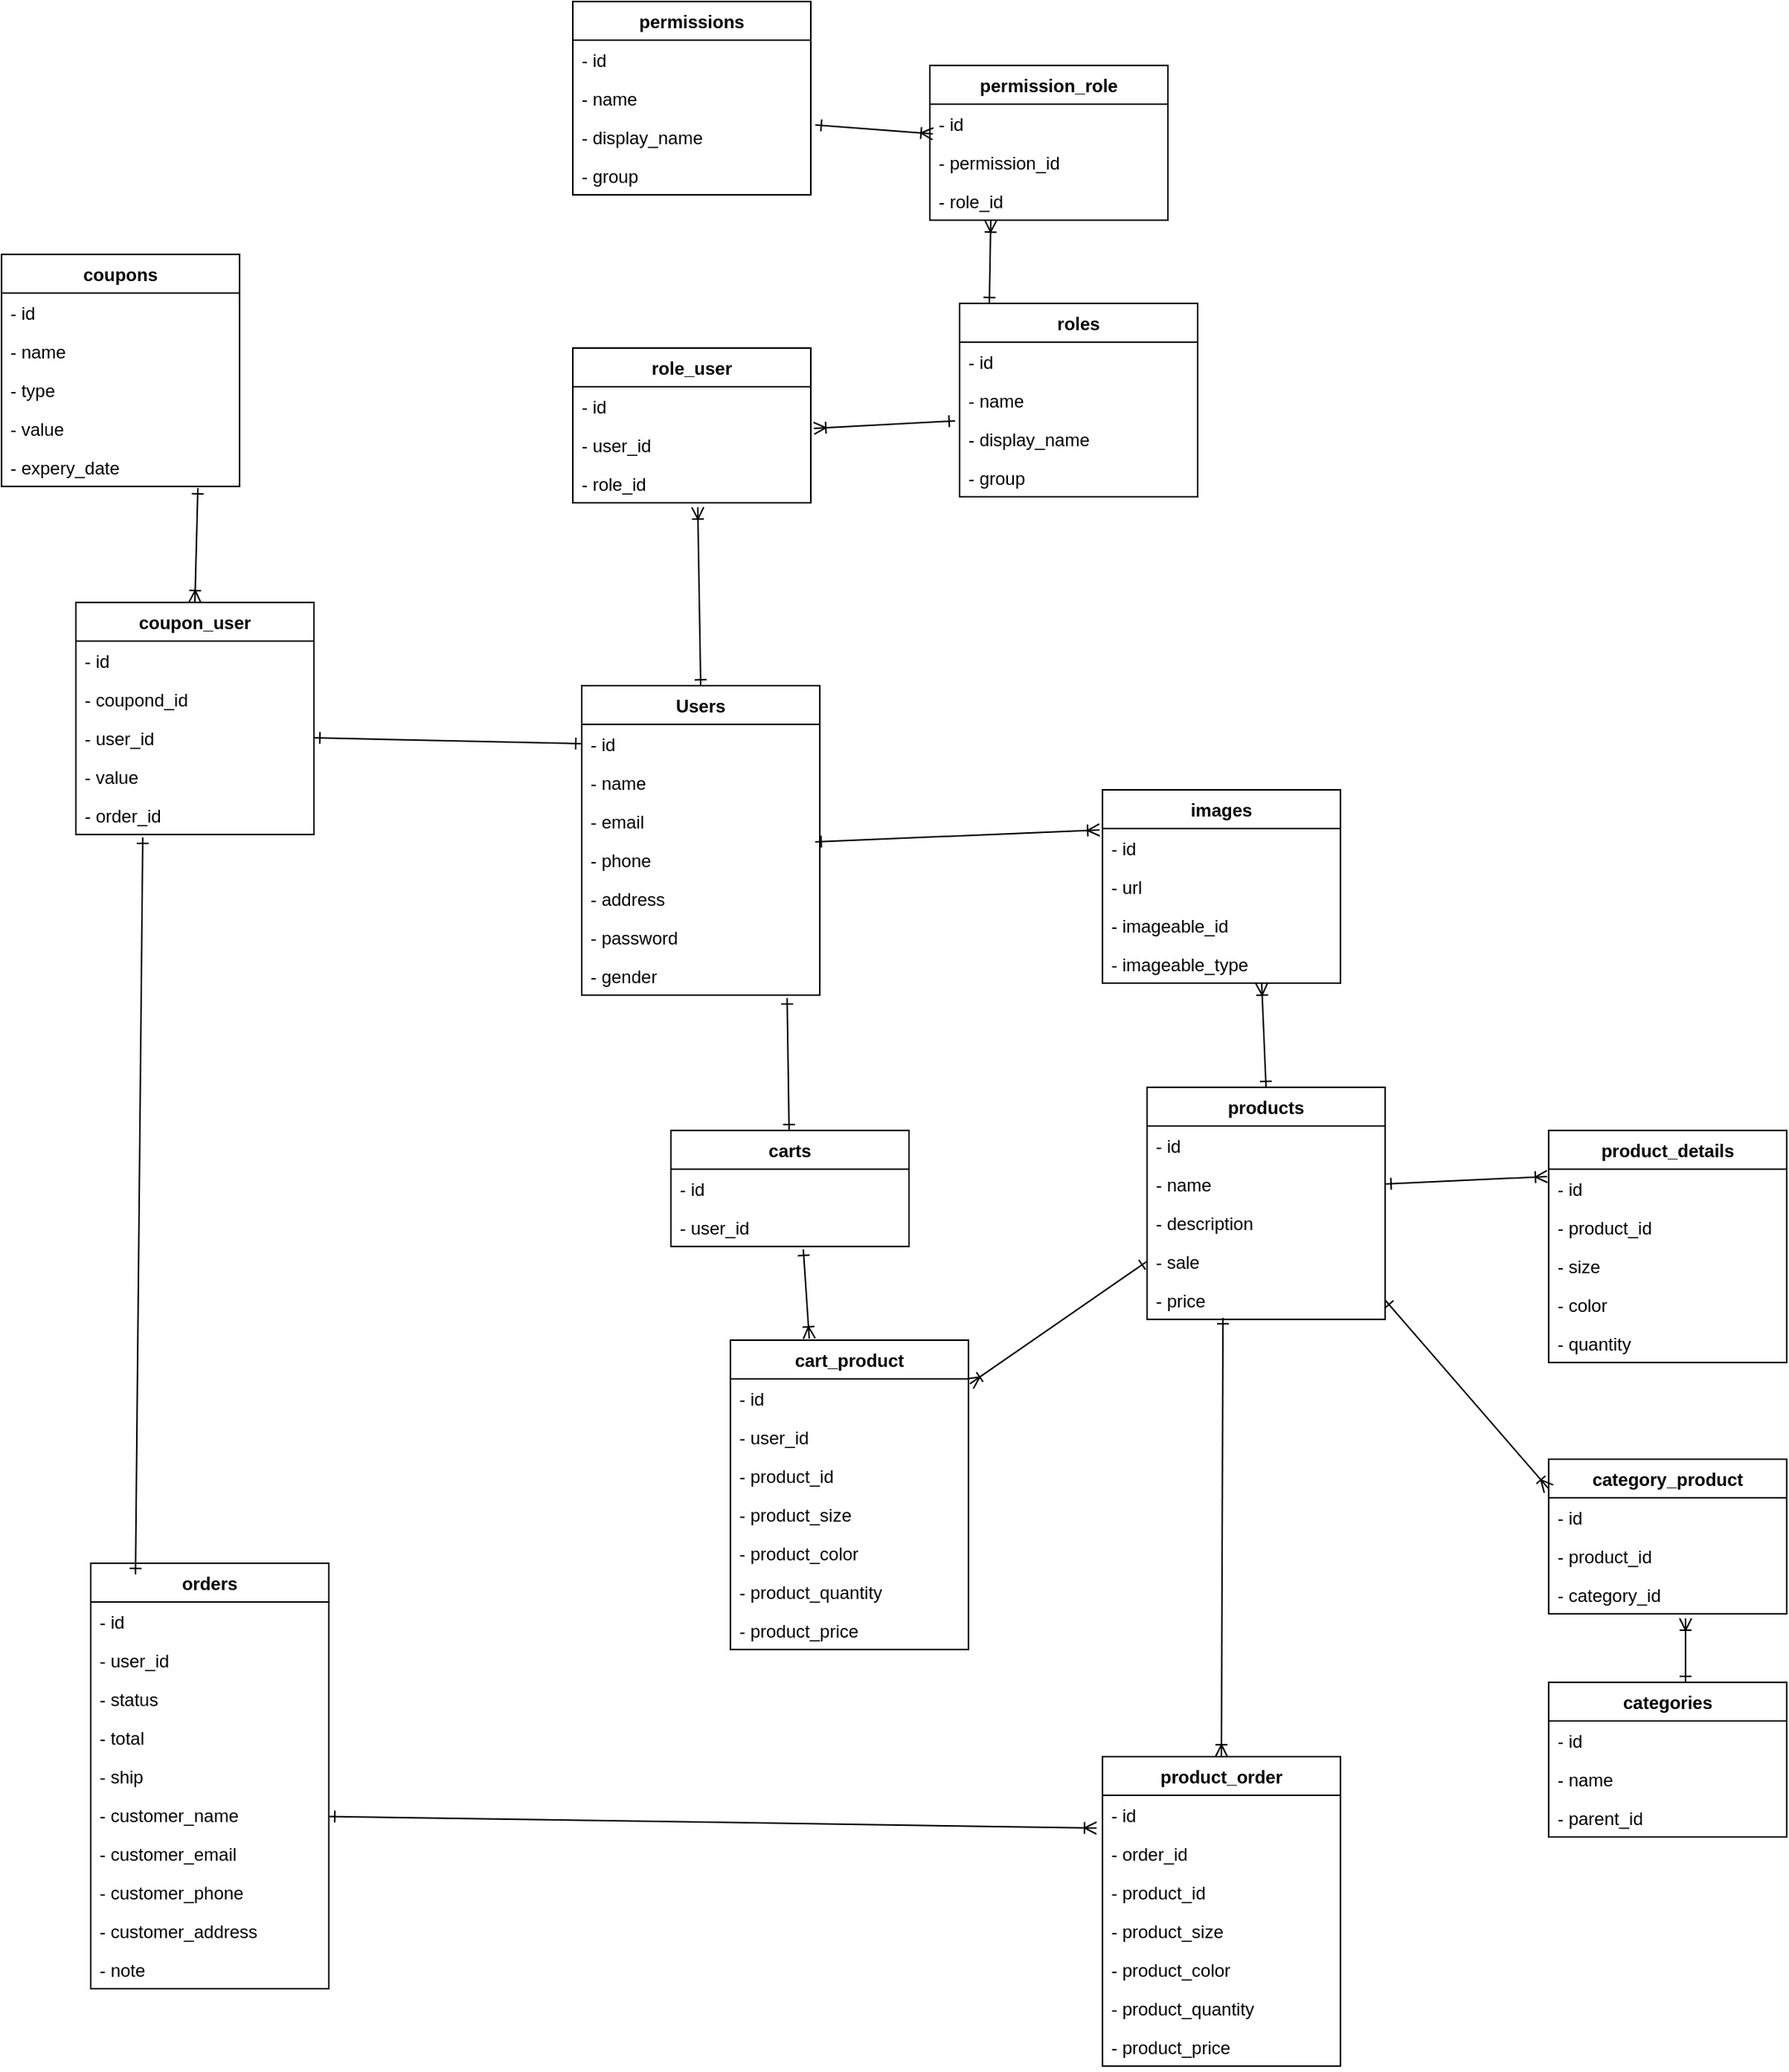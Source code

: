 <mxfile version="21.4.0" type="device">
  <diagram id="uc6QB5vTgVW3Q88cE-dp" name="Page-1">
    <mxGraphModel dx="2122" dy="1937" grid="1" gridSize="10" guides="1" tooltips="1" connect="1" arrows="1" fold="1" page="1" pageScale="1" pageWidth="827" pageHeight="1169" math="0" shadow="0">
      <root>
        <mxCell id="0" />
        <mxCell id="1" parent="0" />
        <mxCell id="W7kSZIRoNKAEBu1ZpRhA-5" value="Users" style="swimlane;fontStyle=1;align=center;verticalAlign=top;childLayout=stackLayout;horizontal=1;startSize=26;horizontalStack=0;resizeParent=1;resizeParentMax=0;resizeLast=0;collapsible=1;marginBottom=0;" parent="1" vertex="1">
          <mxGeometry y="130" width="160" height="208" as="geometry" />
        </mxCell>
        <mxCell id="W7kSZIRoNKAEBu1ZpRhA-9" value="- id" style="text;strokeColor=none;fillColor=none;align=left;verticalAlign=top;spacingLeft=4;spacingRight=4;overflow=hidden;rotatable=0;points=[[0,0.5],[1,0.5]];portConstraint=eastwest;" parent="W7kSZIRoNKAEBu1ZpRhA-5" vertex="1">
          <mxGeometry y="26" width="160" height="26" as="geometry" />
        </mxCell>
        <mxCell id="W7kSZIRoNKAEBu1ZpRhA-10" value="- name" style="text;strokeColor=none;fillColor=none;align=left;verticalAlign=top;spacingLeft=4;spacingRight=4;overflow=hidden;rotatable=0;points=[[0,0.5],[1,0.5]];portConstraint=eastwest;" parent="W7kSZIRoNKAEBu1ZpRhA-5" vertex="1">
          <mxGeometry y="52" width="160" height="26" as="geometry" />
        </mxCell>
        <mxCell id="W7kSZIRoNKAEBu1ZpRhA-11" value="- email" style="text;strokeColor=none;fillColor=none;align=left;verticalAlign=top;spacingLeft=4;spacingRight=4;overflow=hidden;rotatable=0;points=[[0,0.5],[1,0.5]];portConstraint=eastwest;" parent="W7kSZIRoNKAEBu1ZpRhA-5" vertex="1">
          <mxGeometry y="78" width="160" height="26" as="geometry" />
        </mxCell>
        <mxCell id="W7kSZIRoNKAEBu1ZpRhA-12" value="- phone" style="text;strokeColor=none;fillColor=none;align=left;verticalAlign=top;spacingLeft=4;spacingRight=4;overflow=hidden;rotatable=0;points=[[0,0.5],[1,0.5]];portConstraint=eastwest;" parent="W7kSZIRoNKAEBu1ZpRhA-5" vertex="1">
          <mxGeometry y="104" width="160" height="26" as="geometry" />
        </mxCell>
        <mxCell id="W7kSZIRoNKAEBu1ZpRhA-13" value="- address" style="text;strokeColor=none;fillColor=none;align=left;verticalAlign=top;spacingLeft=4;spacingRight=4;overflow=hidden;rotatable=0;points=[[0,0.5],[1,0.5]];portConstraint=eastwest;" parent="W7kSZIRoNKAEBu1ZpRhA-5" vertex="1">
          <mxGeometry y="130" width="160" height="26" as="geometry" />
        </mxCell>
        <mxCell id="W7kSZIRoNKAEBu1ZpRhA-14" value="- password" style="text;strokeColor=none;fillColor=none;align=left;verticalAlign=top;spacingLeft=4;spacingRight=4;overflow=hidden;rotatable=0;points=[[0,0.5],[1,0.5]];portConstraint=eastwest;" parent="W7kSZIRoNKAEBu1ZpRhA-5" vertex="1">
          <mxGeometry y="156" width="160" height="26" as="geometry" />
        </mxCell>
        <mxCell id="W7kSZIRoNKAEBu1ZpRhA-16" value="- gender" style="text;strokeColor=none;fillColor=none;align=left;verticalAlign=top;spacingLeft=4;spacingRight=4;overflow=hidden;rotatable=0;points=[[0,0.5],[1,0.5]];portConstraint=eastwest;" parent="W7kSZIRoNKAEBu1ZpRhA-5" vertex="1">
          <mxGeometry y="182" width="160" height="26" as="geometry" />
        </mxCell>
        <mxCell id="W7kSZIRoNKAEBu1ZpRhA-18" value="roles" style="swimlane;fontStyle=1;align=center;verticalAlign=top;childLayout=stackLayout;horizontal=1;startSize=26;horizontalStack=0;resizeParent=1;resizeParentMax=0;resizeLast=0;collapsible=1;marginBottom=0;" parent="1" vertex="1">
          <mxGeometry x="254" y="-127" width="160" height="130" as="geometry" />
        </mxCell>
        <mxCell id="W7kSZIRoNKAEBu1ZpRhA-19" value="- id" style="text;strokeColor=none;fillColor=none;align=left;verticalAlign=top;spacingLeft=4;spacingRight=4;overflow=hidden;rotatable=0;points=[[0,0.5],[1,0.5]];portConstraint=eastwest;" parent="W7kSZIRoNKAEBu1ZpRhA-18" vertex="1">
          <mxGeometry y="26" width="160" height="26" as="geometry" />
        </mxCell>
        <mxCell id="W7kSZIRoNKAEBu1ZpRhA-20" value="- name" style="text;strokeColor=none;fillColor=none;align=left;verticalAlign=top;spacingLeft=4;spacingRight=4;overflow=hidden;rotatable=0;points=[[0,0.5],[1,0.5]];portConstraint=eastwest;" parent="W7kSZIRoNKAEBu1ZpRhA-18" vertex="1">
          <mxGeometry y="52" width="160" height="26" as="geometry" />
        </mxCell>
        <mxCell id="W7kSZIRoNKAEBu1ZpRhA-21" value="- display_name" style="text;strokeColor=none;fillColor=none;align=left;verticalAlign=top;spacingLeft=4;spacingRight=4;overflow=hidden;rotatable=0;points=[[0,0.5],[1,0.5]];portConstraint=eastwest;" parent="W7kSZIRoNKAEBu1ZpRhA-18" vertex="1">
          <mxGeometry y="78" width="160" height="26" as="geometry" />
        </mxCell>
        <mxCell id="W7kSZIRoNKAEBu1ZpRhA-22" value="- group" style="text;strokeColor=none;fillColor=none;align=left;verticalAlign=top;spacingLeft=4;spacingRight=4;overflow=hidden;rotatable=0;points=[[0,0.5],[1,0.5]];portConstraint=eastwest;" parent="W7kSZIRoNKAEBu1ZpRhA-18" vertex="1">
          <mxGeometry y="104" width="160" height="26" as="geometry" />
        </mxCell>
        <mxCell id="W7kSZIRoNKAEBu1ZpRhA-27" value="permissions" style="swimlane;fontStyle=1;align=center;verticalAlign=top;childLayout=stackLayout;horizontal=1;startSize=26;horizontalStack=0;resizeParent=1;resizeParentMax=0;resizeLast=0;collapsible=1;marginBottom=0;" parent="1" vertex="1">
          <mxGeometry x="-6" y="-330" width="160" height="130" as="geometry" />
        </mxCell>
        <mxCell id="W7kSZIRoNKAEBu1ZpRhA-28" value="- id" style="text;strokeColor=none;fillColor=none;align=left;verticalAlign=top;spacingLeft=4;spacingRight=4;overflow=hidden;rotatable=0;points=[[0,0.5],[1,0.5]];portConstraint=eastwest;" parent="W7kSZIRoNKAEBu1ZpRhA-27" vertex="1">
          <mxGeometry y="26" width="160" height="26" as="geometry" />
        </mxCell>
        <mxCell id="W7kSZIRoNKAEBu1ZpRhA-29" value="- name" style="text;strokeColor=none;fillColor=none;align=left;verticalAlign=top;spacingLeft=4;spacingRight=4;overflow=hidden;rotatable=0;points=[[0,0.5],[1,0.5]];portConstraint=eastwest;" parent="W7kSZIRoNKAEBu1ZpRhA-27" vertex="1">
          <mxGeometry y="52" width="160" height="26" as="geometry" />
        </mxCell>
        <mxCell id="W7kSZIRoNKAEBu1ZpRhA-30" value="- display_name" style="text;strokeColor=none;fillColor=none;align=left;verticalAlign=top;spacingLeft=4;spacingRight=4;overflow=hidden;rotatable=0;points=[[0,0.5],[1,0.5]];portConstraint=eastwest;" parent="W7kSZIRoNKAEBu1ZpRhA-27" vertex="1">
          <mxGeometry y="78" width="160" height="26" as="geometry" />
        </mxCell>
        <mxCell id="W7kSZIRoNKAEBu1ZpRhA-31" value="- group" style="text;strokeColor=none;fillColor=none;align=left;verticalAlign=top;spacingLeft=4;spacingRight=4;overflow=hidden;rotatable=0;points=[[0,0.5],[1,0.5]];portConstraint=eastwest;" parent="W7kSZIRoNKAEBu1ZpRhA-27" vertex="1">
          <mxGeometry y="104" width="160" height="26" as="geometry" />
        </mxCell>
        <mxCell id="W7kSZIRoNKAEBu1ZpRhA-32" value="role_user" style="swimlane;fontStyle=1;align=center;verticalAlign=top;childLayout=stackLayout;horizontal=1;startSize=26;horizontalStack=0;resizeParent=1;resizeParentMax=0;resizeLast=0;collapsible=1;marginBottom=0;" parent="1" vertex="1">
          <mxGeometry x="-6" y="-97" width="160" height="104" as="geometry" />
        </mxCell>
        <mxCell id="W7kSZIRoNKAEBu1ZpRhA-33" value="- id" style="text;strokeColor=none;fillColor=none;align=left;verticalAlign=top;spacingLeft=4;spacingRight=4;overflow=hidden;rotatable=0;points=[[0,0.5],[1,0.5]];portConstraint=eastwest;" parent="W7kSZIRoNKAEBu1ZpRhA-32" vertex="1">
          <mxGeometry y="26" width="160" height="26" as="geometry" />
        </mxCell>
        <mxCell id="W7kSZIRoNKAEBu1ZpRhA-34" value="- user_id" style="text;strokeColor=none;fillColor=none;align=left;verticalAlign=top;spacingLeft=4;spacingRight=4;overflow=hidden;rotatable=0;points=[[0,0.5],[1,0.5]];portConstraint=eastwest;" parent="W7kSZIRoNKAEBu1ZpRhA-32" vertex="1">
          <mxGeometry y="52" width="160" height="26" as="geometry" />
        </mxCell>
        <mxCell id="W7kSZIRoNKAEBu1ZpRhA-35" value="- role_id" style="text;strokeColor=none;fillColor=none;align=left;verticalAlign=top;spacingLeft=4;spacingRight=4;overflow=hidden;rotatable=0;points=[[0,0.5],[1,0.5]];portConstraint=eastwest;" parent="W7kSZIRoNKAEBu1ZpRhA-32" vertex="1">
          <mxGeometry y="78" width="160" height="26" as="geometry" />
        </mxCell>
        <mxCell id="W7kSZIRoNKAEBu1ZpRhA-38" value="permission_role" style="swimlane;fontStyle=1;align=center;verticalAlign=top;childLayout=stackLayout;horizontal=1;startSize=26;horizontalStack=0;resizeParent=1;resizeParentMax=0;resizeLast=0;collapsible=1;marginBottom=0;" parent="1" vertex="1">
          <mxGeometry x="234" y="-287" width="160" height="104" as="geometry" />
        </mxCell>
        <mxCell id="W7kSZIRoNKAEBu1ZpRhA-39" value="- id" style="text;strokeColor=none;fillColor=none;align=left;verticalAlign=top;spacingLeft=4;spacingRight=4;overflow=hidden;rotatable=0;points=[[0,0.5],[1,0.5]];portConstraint=eastwest;" parent="W7kSZIRoNKAEBu1ZpRhA-38" vertex="1">
          <mxGeometry y="26" width="160" height="26" as="geometry" />
        </mxCell>
        <mxCell id="W7kSZIRoNKAEBu1ZpRhA-40" value="- permission_id" style="text;strokeColor=none;fillColor=none;align=left;verticalAlign=top;spacingLeft=4;spacingRight=4;overflow=hidden;rotatable=0;points=[[0,0.5],[1,0.5]];portConstraint=eastwest;" parent="W7kSZIRoNKAEBu1ZpRhA-38" vertex="1">
          <mxGeometry y="52" width="160" height="26" as="geometry" />
        </mxCell>
        <mxCell id="W7kSZIRoNKAEBu1ZpRhA-41" value="- role_id" style="text;strokeColor=none;fillColor=none;align=left;verticalAlign=top;spacingLeft=4;spacingRight=4;overflow=hidden;rotatable=0;points=[[0,0.5],[1,0.5]];portConstraint=eastwest;" parent="W7kSZIRoNKAEBu1ZpRhA-38" vertex="1">
          <mxGeometry y="78" width="160" height="26" as="geometry" />
        </mxCell>
        <mxCell id="W7kSZIRoNKAEBu1ZpRhA-42" style="rounded=0;orthogonalLoop=1;jettySize=auto;html=1;exitX=0.5;exitY=0;exitDx=0;exitDy=0;entryX=0.525;entryY=1.115;entryDx=0;entryDy=0;endArrow=ERoneToMany;endFill=0;startArrow=ERone;startFill=0;entryPerimeter=0;" parent="1" source="W7kSZIRoNKAEBu1ZpRhA-5" target="W7kSZIRoNKAEBu1ZpRhA-35" edge="1">
          <mxGeometry relative="1" as="geometry" />
        </mxCell>
        <mxCell id="W7kSZIRoNKAEBu1ZpRhA-46" style="rounded=0;orthogonalLoop=1;jettySize=auto;html=1;exitX=-0.019;exitY=0.038;exitDx=0;exitDy=0;entryX=1.013;entryY=0.077;entryDx=0;entryDy=0;endArrow=ERoneToMany;endFill=0;startArrow=ERone;startFill=0;entryPerimeter=0;exitPerimeter=0;" parent="1" source="W7kSZIRoNKAEBu1ZpRhA-21" target="W7kSZIRoNKAEBu1ZpRhA-34" edge="1">
          <mxGeometry relative="1" as="geometry">
            <mxPoint x="-76" y="49" as="sourcePoint" />
            <mxPoint x="14" y="49" as="targetPoint" />
          </mxGeometry>
        </mxCell>
        <mxCell id="W7kSZIRoNKAEBu1ZpRhA-47" style="rounded=0;orthogonalLoop=1;jettySize=auto;html=1;exitX=0.125;exitY=0;exitDx=0;exitDy=0;entryX=0.256;entryY=1;entryDx=0;entryDy=0;endArrow=ERoneToMany;endFill=0;startArrow=ERone;startFill=0;entryPerimeter=0;exitPerimeter=0;" parent="1" source="W7kSZIRoNKAEBu1ZpRhA-18" target="W7kSZIRoNKAEBu1ZpRhA-41" edge="1">
          <mxGeometry relative="1" as="geometry">
            <mxPoint x="260.96" y="78.988" as="sourcePoint" />
            <mxPoint x="176.08" y="64.002" as="targetPoint" />
          </mxGeometry>
        </mxCell>
        <mxCell id="W7kSZIRoNKAEBu1ZpRhA-48" style="rounded=0;orthogonalLoop=1;jettySize=auto;html=1;exitX=1.019;exitY=0.192;exitDx=0;exitDy=0;entryX=0.013;entryY=0.769;entryDx=0;entryDy=0;endArrow=ERoneToMany;endFill=0;startArrow=ERone;startFill=0;entryPerimeter=0;exitPerimeter=0;" parent="1" source="W7kSZIRoNKAEBu1ZpRhA-30" target="W7kSZIRoNKAEBu1ZpRhA-39" edge="1">
          <mxGeometry relative="1" as="geometry">
            <mxPoint x="284" as="sourcePoint" />
            <mxPoint x="304.96" y="-106" as="targetPoint" />
          </mxGeometry>
        </mxCell>
        <mxCell id="W7kSZIRoNKAEBu1ZpRhA-49" value="products" style="swimlane;fontStyle=1;align=center;verticalAlign=top;childLayout=stackLayout;horizontal=1;startSize=26;horizontalStack=0;resizeParent=1;resizeParentMax=0;resizeLast=0;collapsible=1;marginBottom=0;" parent="1" vertex="1">
          <mxGeometry x="380" y="400" width="160" height="156" as="geometry" />
        </mxCell>
        <mxCell id="W7kSZIRoNKAEBu1ZpRhA-50" value="- id" style="text;strokeColor=none;fillColor=none;align=left;verticalAlign=top;spacingLeft=4;spacingRight=4;overflow=hidden;rotatable=0;points=[[0,0.5],[1,0.5]];portConstraint=eastwest;" parent="W7kSZIRoNKAEBu1ZpRhA-49" vertex="1">
          <mxGeometry y="26" width="160" height="26" as="geometry" />
        </mxCell>
        <mxCell id="W7kSZIRoNKAEBu1ZpRhA-51" value="- name" style="text;strokeColor=none;fillColor=none;align=left;verticalAlign=top;spacingLeft=4;spacingRight=4;overflow=hidden;rotatable=0;points=[[0,0.5],[1,0.5]];portConstraint=eastwest;" parent="W7kSZIRoNKAEBu1ZpRhA-49" vertex="1">
          <mxGeometry y="52" width="160" height="26" as="geometry" />
        </mxCell>
        <mxCell id="W7kSZIRoNKAEBu1ZpRhA-52" value="- description" style="text;strokeColor=none;fillColor=none;align=left;verticalAlign=top;spacingLeft=4;spacingRight=4;overflow=hidden;rotatable=0;points=[[0,0.5],[1,0.5]];portConstraint=eastwest;" parent="W7kSZIRoNKAEBu1ZpRhA-49" vertex="1">
          <mxGeometry y="78" width="160" height="26" as="geometry" />
        </mxCell>
        <mxCell id="W7kSZIRoNKAEBu1ZpRhA-57" value="- sale" style="text;strokeColor=none;fillColor=none;align=left;verticalAlign=top;spacingLeft=4;spacingRight=4;overflow=hidden;rotatable=0;points=[[0,0.5],[1,0.5]];portConstraint=eastwest;" parent="W7kSZIRoNKAEBu1ZpRhA-49" vertex="1">
          <mxGeometry y="104" width="160" height="26" as="geometry" />
        </mxCell>
        <mxCell id="W7kSZIRoNKAEBu1ZpRhA-122" value="- price" style="text;strokeColor=none;fillColor=none;align=left;verticalAlign=top;spacingLeft=4;spacingRight=4;overflow=hidden;rotatable=0;points=[[0,0.5],[1,0.5]];portConstraint=eastwest;" parent="W7kSZIRoNKAEBu1ZpRhA-49" vertex="1">
          <mxGeometry y="130" width="160" height="26" as="geometry" />
        </mxCell>
        <mxCell id="W7kSZIRoNKAEBu1ZpRhA-58" value="categories" style="swimlane;fontStyle=1;align=center;verticalAlign=top;childLayout=stackLayout;horizontal=1;startSize=26;horizontalStack=0;resizeParent=1;resizeParentMax=0;resizeLast=0;collapsible=1;marginBottom=0;" parent="1" vertex="1">
          <mxGeometry x="650" y="800" width="160" height="104" as="geometry" />
        </mxCell>
        <mxCell id="W7kSZIRoNKAEBu1ZpRhA-59" value="- id" style="text;strokeColor=none;fillColor=none;align=left;verticalAlign=top;spacingLeft=4;spacingRight=4;overflow=hidden;rotatable=0;points=[[0,0.5],[1,0.5]];portConstraint=eastwest;" parent="W7kSZIRoNKAEBu1ZpRhA-58" vertex="1">
          <mxGeometry y="26" width="160" height="26" as="geometry" />
        </mxCell>
        <mxCell id="W7kSZIRoNKAEBu1ZpRhA-60" value="- name" style="text;strokeColor=none;fillColor=none;align=left;verticalAlign=top;spacingLeft=4;spacingRight=4;overflow=hidden;rotatable=0;points=[[0,0.5],[1,0.5]];portConstraint=eastwest;" parent="W7kSZIRoNKAEBu1ZpRhA-58" vertex="1">
          <mxGeometry y="52" width="160" height="26" as="geometry" />
        </mxCell>
        <mxCell id="W7kSZIRoNKAEBu1ZpRhA-61" value="- parent_id" style="text;strokeColor=none;fillColor=none;align=left;verticalAlign=top;spacingLeft=4;spacingRight=4;overflow=hidden;rotatable=0;points=[[0,0.5],[1,0.5]];portConstraint=eastwest;" parent="W7kSZIRoNKAEBu1ZpRhA-58" vertex="1">
          <mxGeometry y="78" width="160" height="26" as="geometry" />
        </mxCell>
        <mxCell id="W7kSZIRoNKAEBu1ZpRhA-67" value="category_product" style="swimlane;fontStyle=1;align=center;verticalAlign=top;childLayout=stackLayout;horizontal=1;startSize=26;horizontalStack=0;resizeParent=1;resizeParentMax=0;resizeLast=0;collapsible=1;marginBottom=0;" parent="1" vertex="1">
          <mxGeometry x="650" y="650" width="160" height="104" as="geometry" />
        </mxCell>
        <mxCell id="W7kSZIRoNKAEBu1ZpRhA-68" value="- id" style="text;strokeColor=none;fillColor=none;align=left;verticalAlign=top;spacingLeft=4;spacingRight=4;overflow=hidden;rotatable=0;points=[[0,0.5],[1,0.5]];portConstraint=eastwest;" parent="W7kSZIRoNKAEBu1ZpRhA-67" vertex="1">
          <mxGeometry y="26" width="160" height="26" as="geometry" />
        </mxCell>
        <mxCell id="W7kSZIRoNKAEBu1ZpRhA-69" value="- product_id" style="text;strokeColor=none;fillColor=none;align=left;verticalAlign=top;spacingLeft=4;spacingRight=4;overflow=hidden;rotatable=0;points=[[0,0.5],[1,0.5]];portConstraint=eastwest;" parent="W7kSZIRoNKAEBu1ZpRhA-67" vertex="1">
          <mxGeometry y="52" width="160" height="26" as="geometry" />
        </mxCell>
        <mxCell id="W7kSZIRoNKAEBu1ZpRhA-70" value="- category_id" style="text;strokeColor=none;fillColor=none;align=left;verticalAlign=top;spacingLeft=4;spacingRight=4;overflow=hidden;rotatable=0;points=[[0,0.5],[1,0.5]];portConstraint=eastwest;" parent="W7kSZIRoNKAEBu1ZpRhA-67" vertex="1">
          <mxGeometry y="78" width="160" height="26" as="geometry" />
        </mxCell>
        <mxCell id="W7kSZIRoNKAEBu1ZpRhA-71" style="rounded=0;orthogonalLoop=1;jettySize=auto;html=1;exitX=0.575;exitY=0;exitDx=0;exitDy=0;endArrow=ERoneToMany;endFill=0;startArrow=ERone;startFill=0;entryX=0.575;entryY=1.115;entryDx=0;entryDy=0;entryPerimeter=0;exitPerimeter=0;" parent="1" source="W7kSZIRoNKAEBu1ZpRhA-58" target="W7kSZIRoNKAEBu1ZpRhA-70" edge="1">
          <mxGeometry relative="1" as="geometry">
            <mxPoint x="606.96" y="188.988" as="sourcePoint" />
            <mxPoint x="720" y="380" as="targetPoint" />
          </mxGeometry>
        </mxCell>
        <mxCell id="W7kSZIRoNKAEBu1ZpRhA-72" style="rounded=0;orthogonalLoop=1;jettySize=auto;html=1;endArrow=ERoneToMany;endFill=0;startArrow=ERone;startFill=0;exitX=1;exitY=0.5;exitDx=0;exitDy=0;entryX=0;entryY=0.192;entryDx=0;entryDy=0;entryPerimeter=0;" parent="1" source="W7kSZIRoNKAEBu1ZpRhA-122" target="W7kSZIRoNKAEBu1ZpRhA-67" edge="1">
          <mxGeometry relative="1" as="geometry">
            <mxPoint x="809.04" y="296.952" as="sourcePoint" />
            <mxPoint x="696.682" y="316" as="targetPoint" />
          </mxGeometry>
        </mxCell>
        <mxCell id="W7kSZIRoNKAEBu1ZpRhA-73" value="images" style="swimlane;fontStyle=1;align=center;verticalAlign=top;childLayout=stackLayout;horizontal=1;startSize=26;horizontalStack=0;resizeParent=1;resizeParentMax=0;resizeLast=0;collapsible=1;marginBottom=0;" parent="1" vertex="1">
          <mxGeometry x="350" y="200" width="160" height="130" as="geometry" />
        </mxCell>
        <mxCell id="W7kSZIRoNKAEBu1ZpRhA-74" value="- id" style="text;strokeColor=none;fillColor=none;align=left;verticalAlign=top;spacingLeft=4;spacingRight=4;overflow=hidden;rotatable=0;points=[[0,0.5],[1,0.5]];portConstraint=eastwest;" parent="W7kSZIRoNKAEBu1ZpRhA-73" vertex="1">
          <mxGeometry y="26" width="160" height="26" as="geometry" />
        </mxCell>
        <mxCell id="W7kSZIRoNKAEBu1ZpRhA-75" value="- url" style="text;strokeColor=none;fillColor=none;align=left;verticalAlign=top;spacingLeft=4;spacingRight=4;overflow=hidden;rotatable=0;points=[[0,0.5],[1,0.5]];portConstraint=eastwest;" parent="W7kSZIRoNKAEBu1ZpRhA-73" vertex="1">
          <mxGeometry y="52" width="160" height="26" as="geometry" />
        </mxCell>
        <mxCell id="W7kSZIRoNKAEBu1ZpRhA-85" value="- imageable_id" style="text;strokeColor=none;fillColor=none;align=left;verticalAlign=top;spacingLeft=4;spacingRight=4;overflow=hidden;rotatable=0;points=[[0,0.5],[1,0.5]];portConstraint=eastwest;" parent="W7kSZIRoNKAEBu1ZpRhA-73" vertex="1">
          <mxGeometry y="78" width="160" height="26" as="geometry" />
        </mxCell>
        <mxCell id="W7kSZIRoNKAEBu1ZpRhA-86" value="- imageable_type" style="text;strokeColor=none;fillColor=none;align=left;verticalAlign=top;spacingLeft=4;spacingRight=4;overflow=hidden;rotatable=0;points=[[0,0.5],[1,0.5]];portConstraint=eastwest;" parent="W7kSZIRoNKAEBu1ZpRhA-73" vertex="1">
          <mxGeometry y="104" width="160" height="26" as="geometry" />
        </mxCell>
        <mxCell id="W7kSZIRoNKAEBu1ZpRhA-87" style="rounded=0;orthogonalLoop=1;jettySize=auto;html=1;endArrow=ERoneToMany;endFill=0;startArrow=ERone;startFill=0;exitX=0.5;exitY=0;exitDx=0;exitDy=0;entryX=0.669;entryY=1;entryDx=0;entryDy=0;entryPerimeter=0;" parent="1" source="W7kSZIRoNKAEBu1ZpRhA-49" target="W7kSZIRoNKAEBu1ZpRhA-86" edge="1">
          <mxGeometry relative="1" as="geometry">
            <mxPoint x="540" y="343.074" as="sourcePoint" />
            <mxPoint x="650" y="334.926" as="targetPoint" />
          </mxGeometry>
        </mxCell>
        <mxCell id="W7kSZIRoNKAEBu1ZpRhA-88" style="rounded=0;orthogonalLoop=1;jettySize=auto;html=1;endArrow=ERoneToMany;endFill=0;startArrow=ERone;startFill=0;entryX=-0.012;entryY=0.038;entryDx=0;entryDy=0;entryPerimeter=0;exitX=0.981;exitY=0.038;exitDx=0;exitDy=0;exitPerimeter=0;" parent="1" source="W7kSZIRoNKAEBu1ZpRhA-12" target="W7kSZIRoNKAEBu1ZpRhA-74" edge="1">
          <mxGeometry relative="1" as="geometry">
            <mxPoint x="380" y="349" as="sourcePoint" />
            <mxPoint x="275.04" y="417.01" as="targetPoint" />
          </mxGeometry>
        </mxCell>
        <mxCell id="W7kSZIRoNKAEBu1ZpRhA-89" value="product_details" style="swimlane;fontStyle=1;align=center;verticalAlign=top;childLayout=stackLayout;horizontal=1;startSize=26;horizontalStack=0;resizeParent=1;resizeParentMax=0;resizeLast=0;collapsible=1;marginBottom=0;" parent="1" vertex="1">
          <mxGeometry x="650" y="429" width="160" height="156" as="geometry" />
        </mxCell>
        <mxCell id="W7kSZIRoNKAEBu1ZpRhA-90" value="- id" style="text;strokeColor=none;fillColor=none;align=left;verticalAlign=top;spacingLeft=4;spacingRight=4;overflow=hidden;rotatable=0;points=[[0,0.5],[1,0.5]];portConstraint=eastwest;" parent="W7kSZIRoNKAEBu1ZpRhA-89" vertex="1">
          <mxGeometry y="26" width="160" height="26" as="geometry" />
        </mxCell>
        <mxCell id="W7kSZIRoNKAEBu1ZpRhA-91" value="- product_id" style="text;strokeColor=none;fillColor=none;align=left;verticalAlign=top;spacingLeft=4;spacingRight=4;overflow=hidden;rotatable=0;points=[[0,0.5],[1,0.5]];portConstraint=eastwest;" parent="W7kSZIRoNKAEBu1ZpRhA-89" vertex="1">
          <mxGeometry y="52" width="160" height="26" as="geometry" />
        </mxCell>
        <mxCell id="W7kSZIRoNKAEBu1ZpRhA-92" value="- size" style="text;strokeColor=none;fillColor=none;align=left;verticalAlign=top;spacingLeft=4;spacingRight=4;overflow=hidden;rotatable=0;points=[[0,0.5],[1,0.5]];portConstraint=eastwest;" parent="W7kSZIRoNKAEBu1ZpRhA-89" vertex="1">
          <mxGeometry y="78" width="160" height="26" as="geometry" />
        </mxCell>
        <mxCell id="W7kSZIRoNKAEBu1ZpRhA-93" value="- color" style="text;strokeColor=none;fillColor=none;align=left;verticalAlign=top;spacingLeft=4;spacingRight=4;overflow=hidden;rotatable=0;points=[[0,0.5],[1,0.5]];portConstraint=eastwest;" parent="W7kSZIRoNKAEBu1ZpRhA-89" vertex="1">
          <mxGeometry y="104" width="160" height="26" as="geometry" />
        </mxCell>
        <mxCell id="W7kSZIRoNKAEBu1ZpRhA-94" value="- quantity" style="text;strokeColor=none;fillColor=none;align=left;verticalAlign=top;spacingLeft=4;spacingRight=4;overflow=hidden;rotatable=0;points=[[0,0.5],[1,0.5]];portConstraint=eastwest;" parent="W7kSZIRoNKAEBu1ZpRhA-89" vertex="1">
          <mxGeometry y="130" width="160" height="26" as="geometry" />
        </mxCell>
        <mxCell id="W7kSZIRoNKAEBu1ZpRhA-98" style="rounded=0;orthogonalLoop=1;jettySize=auto;html=1;endArrow=ERoneToMany;endFill=0;startArrow=ERone;startFill=0;entryX=-0.006;entryY=0.192;entryDx=0;entryDy=0;exitX=1;exitY=0.5;exitDx=0;exitDy=0;entryPerimeter=0;" parent="1" source="W7kSZIRoNKAEBu1ZpRhA-51" target="W7kSZIRoNKAEBu1ZpRhA-90" edge="1">
          <mxGeometry relative="1" as="geometry">
            <mxPoint x="534" y="408.018" as="sourcePoint" />
            <mxPoint x="660" y="409.968" as="targetPoint" />
          </mxGeometry>
        </mxCell>
        <mxCell id="W7kSZIRoNKAEBu1ZpRhA-99" value="coupons" style="swimlane;fontStyle=1;align=center;verticalAlign=top;childLayout=stackLayout;horizontal=1;startSize=26;horizontalStack=0;resizeParent=1;resizeParentMax=0;resizeLast=0;collapsible=1;marginBottom=0;" parent="1" vertex="1">
          <mxGeometry x="-390" y="-160" width="160" height="156" as="geometry" />
        </mxCell>
        <mxCell id="W7kSZIRoNKAEBu1ZpRhA-100" value="- id" style="text;strokeColor=none;fillColor=none;align=left;verticalAlign=top;spacingLeft=4;spacingRight=4;overflow=hidden;rotatable=0;points=[[0,0.5],[1,0.5]];portConstraint=eastwest;" parent="W7kSZIRoNKAEBu1ZpRhA-99" vertex="1">
          <mxGeometry y="26" width="160" height="26" as="geometry" />
        </mxCell>
        <mxCell id="W7kSZIRoNKAEBu1ZpRhA-101" value="- name" style="text;strokeColor=none;fillColor=none;align=left;verticalAlign=top;spacingLeft=4;spacingRight=4;overflow=hidden;rotatable=0;points=[[0,0.5],[1,0.5]];portConstraint=eastwest;" parent="W7kSZIRoNKAEBu1ZpRhA-99" vertex="1">
          <mxGeometry y="52" width="160" height="26" as="geometry" />
        </mxCell>
        <mxCell id="W7kSZIRoNKAEBu1ZpRhA-102" value="- type" style="text;strokeColor=none;fillColor=none;align=left;verticalAlign=top;spacingLeft=4;spacingRight=4;overflow=hidden;rotatable=0;points=[[0,0.5],[1,0.5]];portConstraint=eastwest;" parent="W7kSZIRoNKAEBu1ZpRhA-99" vertex="1">
          <mxGeometry y="78" width="160" height="26" as="geometry" />
        </mxCell>
        <mxCell id="W7kSZIRoNKAEBu1ZpRhA-107" value="- value" style="text;strokeColor=none;fillColor=none;align=left;verticalAlign=top;spacingLeft=4;spacingRight=4;overflow=hidden;rotatable=0;points=[[0,0.5],[1,0.5]];portConstraint=eastwest;" parent="W7kSZIRoNKAEBu1ZpRhA-99" vertex="1">
          <mxGeometry y="104" width="160" height="26" as="geometry" />
        </mxCell>
        <mxCell id="W7kSZIRoNKAEBu1ZpRhA-109" value="- expery_date" style="text;strokeColor=none;fillColor=none;align=left;verticalAlign=top;spacingLeft=4;spacingRight=4;overflow=hidden;rotatable=0;points=[[0,0.5],[1,0.5]];portConstraint=eastwest;" parent="W7kSZIRoNKAEBu1ZpRhA-99" vertex="1">
          <mxGeometry y="130" width="160" height="26" as="geometry" />
        </mxCell>
        <mxCell id="W7kSZIRoNKAEBu1ZpRhA-103" value="coupon_user" style="swimlane;fontStyle=1;align=center;verticalAlign=top;childLayout=stackLayout;horizontal=1;startSize=26;horizontalStack=0;resizeParent=1;resizeParentMax=0;resizeLast=0;collapsible=1;marginBottom=0;" parent="1" vertex="1">
          <mxGeometry x="-340" y="74" width="160" height="156" as="geometry" />
        </mxCell>
        <mxCell id="W7kSZIRoNKAEBu1ZpRhA-104" value="- id" style="text;strokeColor=none;fillColor=none;align=left;verticalAlign=top;spacingLeft=4;spacingRight=4;overflow=hidden;rotatable=0;points=[[0,0.5],[1,0.5]];portConstraint=eastwest;" parent="W7kSZIRoNKAEBu1ZpRhA-103" vertex="1">
          <mxGeometry y="26" width="160" height="26" as="geometry" />
        </mxCell>
        <mxCell id="W7kSZIRoNKAEBu1ZpRhA-105" value="- coupond_id" style="text;strokeColor=none;fillColor=none;align=left;verticalAlign=top;spacingLeft=4;spacingRight=4;overflow=hidden;rotatable=0;points=[[0,0.5],[1,0.5]];portConstraint=eastwest;" parent="W7kSZIRoNKAEBu1ZpRhA-103" vertex="1">
          <mxGeometry y="52" width="160" height="26" as="geometry" />
        </mxCell>
        <mxCell id="W7kSZIRoNKAEBu1ZpRhA-106" value="- user_id" style="text;strokeColor=none;fillColor=none;align=left;verticalAlign=top;spacingLeft=4;spacingRight=4;overflow=hidden;rotatable=0;points=[[0,0.5],[1,0.5]];portConstraint=eastwest;" parent="W7kSZIRoNKAEBu1ZpRhA-103" vertex="1">
          <mxGeometry y="78" width="160" height="26" as="geometry" />
        </mxCell>
        <mxCell id="W7kSZIRoNKAEBu1ZpRhA-110" value="- value" style="text;strokeColor=none;fillColor=none;align=left;verticalAlign=top;spacingLeft=4;spacingRight=4;overflow=hidden;rotatable=0;points=[[0,0.5],[1,0.5]];portConstraint=eastwest;" parent="W7kSZIRoNKAEBu1ZpRhA-103" vertex="1">
          <mxGeometry y="104" width="160" height="26" as="geometry" />
        </mxCell>
        <mxCell id="W7kSZIRoNKAEBu1ZpRhA-111" value="- order_id" style="text;strokeColor=none;fillColor=none;align=left;verticalAlign=top;spacingLeft=4;spacingRight=4;overflow=hidden;rotatable=0;points=[[0,0.5],[1,0.5]];portConstraint=eastwest;" parent="W7kSZIRoNKAEBu1ZpRhA-103" vertex="1">
          <mxGeometry y="130" width="160" height="26" as="geometry" />
        </mxCell>
        <mxCell id="W7kSZIRoNKAEBu1ZpRhA-112" value="carts" style="swimlane;fontStyle=1;align=center;verticalAlign=top;childLayout=stackLayout;horizontal=1;startSize=26;horizontalStack=0;resizeParent=1;resizeParentMax=0;resizeLast=0;collapsible=1;marginBottom=0;" parent="1" vertex="1">
          <mxGeometry x="60" y="429" width="160" height="78" as="geometry" />
        </mxCell>
        <mxCell id="W7kSZIRoNKAEBu1ZpRhA-113" value="- id" style="text;strokeColor=none;fillColor=none;align=left;verticalAlign=top;spacingLeft=4;spacingRight=4;overflow=hidden;rotatable=0;points=[[0,0.5],[1,0.5]];portConstraint=eastwest;" parent="W7kSZIRoNKAEBu1ZpRhA-112" vertex="1">
          <mxGeometry y="26" width="160" height="26" as="geometry" />
        </mxCell>
        <mxCell id="W7kSZIRoNKAEBu1ZpRhA-114" value="- user_id" style="text;strokeColor=none;fillColor=none;align=left;verticalAlign=top;spacingLeft=4;spacingRight=4;overflow=hidden;rotatable=0;points=[[0,0.5],[1,0.5]];portConstraint=eastwest;" parent="W7kSZIRoNKAEBu1ZpRhA-112" vertex="1">
          <mxGeometry y="52" width="160" height="26" as="geometry" />
        </mxCell>
        <mxCell id="W7kSZIRoNKAEBu1ZpRhA-123" value="cart_product" style="swimlane;fontStyle=1;align=center;verticalAlign=top;childLayout=stackLayout;horizontal=1;startSize=26;horizontalStack=0;resizeParent=1;resizeParentMax=0;resizeLast=0;collapsible=1;marginBottom=0;" parent="1" vertex="1">
          <mxGeometry x="100" y="570" width="160" height="208" as="geometry" />
        </mxCell>
        <mxCell id="W7kSZIRoNKAEBu1ZpRhA-124" value="- id" style="text;strokeColor=none;fillColor=none;align=left;verticalAlign=top;spacingLeft=4;spacingRight=4;overflow=hidden;rotatable=0;points=[[0,0.5],[1,0.5]];portConstraint=eastwest;" parent="W7kSZIRoNKAEBu1ZpRhA-123" vertex="1">
          <mxGeometry y="26" width="160" height="26" as="geometry" />
        </mxCell>
        <mxCell id="W7kSZIRoNKAEBu1ZpRhA-125" value="- user_id&#xa;" style="text;strokeColor=none;fillColor=none;align=left;verticalAlign=top;spacingLeft=4;spacingRight=4;overflow=hidden;rotatable=0;points=[[0,0.5],[1,0.5]];portConstraint=eastwest;" parent="W7kSZIRoNKAEBu1ZpRhA-123" vertex="1">
          <mxGeometry y="52" width="160" height="26" as="geometry" />
        </mxCell>
        <mxCell id="W7kSZIRoNKAEBu1ZpRhA-129" value="- product_id&#xa;" style="text;strokeColor=none;fillColor=none;align=left;verticalAlign=top;spacingLeft=4;spacingRight=4;overflow=hidden;rotatable=0;points=[[0,0.5],[1,0.5]];portConstraint=eastwest;" parent="W7kSZIRoNKAEBu1ZpRhA-123" vertex="1">
          <mxGeometry y="78" width="160" height="26" as="geometry" />
        </mxCell>
        <mxCell id="W7kSZIRoNKAEBu1ZpRhA-130" value="- product_size&#xa;" style="text;strokeColor=none;fillColor=none;align=left;verticalAlign=top;spacingLeft=4;spacingRight=4;overflow=hidden;rotatable=0;points=[[0,0.5],[1,0.5]];portConstraint=eastwest;" parent="W7kSZIRoNKAEBu1ZpRhA-123" vertex="1">
          <mxGeometry y="104" width="160" height="26" as="geometry" />
        </mxCell>
        <mxCell id="W7kSZIRoNKAEBu1ZpRhA-131" value="- product_color&#xa;" style="text;strokeColor=none;fillColor=none;align=left;verticalAlign=top;spacingLeft=4;spacingRight=4;overflow=hidden;rotatable=0;points=[[0,0.5],[1,0.5]];portConstraint=eastwest;" parent="W7kSZIRoNKAEBu1ZpRhA-123" vertex="1">
          <mxGeometry y="130" width="160" height="26" as="geometry" />
        </mxCell>
        <mxCell id="W7kSZIRoNKAEBu1ZpRhA-132" value="- product_quantity&#xa;" style="text;strokeColor=none;fillColor=none;align=left;verticalAlign=top;spacingLeft=4;spacingRight=4;overflow=hidden;rotatable=0;points=[[0,0.5],[1,0.5]];portConstraint=eastwest;" parent="W7kSZIRoNKAEBu1ZpRhA-123" vertex="1">
          <mxGeometry y="156" width="160" height="26" as="geometry" />
        </mxCell>
        <mxCell id="W7kSZIRoNKAEBu1ZpRhA-133" value="- product_price&#xa;" style="text;strokeColor=none;fillColor=none;align=left;verticalAlign=top;spacingLeft=4;spacingRight=4;overflow=hidden;rotatable=0;points=[[0,0.5],[1,0.5]];portConstraint=eastwest;" parent="W7kSZIRoNKAEBu1ZpRhA-123" vertex="1">
          <mxGeometry y="182" width="160" height="26" as="geometry" />
        </mxCell>
        <mxCell id="W7kSZIRoNKAEBu1ZpRhA-126" style="rounded=0;orthogonalLoop=1;jettySize=auto;html=1;endArrow=ERoneToMany;endFill=0;startArrow=ERone;startFill=0;entryX=1.006;entryY=0.141;entryDx=0;entryDy=0;exitX=0;exitY=0.5;exitDx=0;exitDy=0;entryPerimeter=0;" parent="1" target="W7kSZIRoNKAEBu1ZpRhA-123" edge="1">
          <mxGeometry relative="1" as="geometry">
            <mxPoint x="380" y="517" as="sourcePoint" />
            <mxPoint x="470" y="730" as="targetPoint" />
          </mxGeometry>
        </mxCell>
        <mxCell id="W7kSZIRoNKAEBu1ZpRhA-127" style="rounded=0;orthogonalLoop=1;jettySize=auto;html=1;endArrow=ERoneToMany;endFill=0;startArrow=ERone;startFill=0;entryX=0.331;entryY=-0.005;entryDx=0;entryDy=0;exitX=0.556;exitY=1.077;exitDx=0;exitDy=0;exitPerimeter=0;entryPerimeter=0;" parent="1" source="W7kSZIRoNKAEBu1ZpRhA-114" target="W7kSZIRoNKAEBu1ZpRhA-123" edge="1">
          <mxGeometry relative="1" as="geometry">
            <mxPoint x="370" y="585" as="sourcePoint" />
            <mxPoint x="250.96" y="664.998" as="targetPoint" />
          </mxGeometry>
        </mxCell>
        <mxCell id="W7kSZIRoNKAEBu1ZpRhA-128" style="rounded=0;orthogonalLoop=1;jettySize=auto;html=1;endArrow=ERone;endFill=0;startArrow=ERone;startFill=0;exitX=0.863;exitY=1.077;exitDx=0;exitDy=0;exitPerimeter=0;" parent="1" source="W7kSZIRoNKAEBu1ZpRhA-16" target="W7kSZIRoNKAEBu1ZpRhA-112" edge="1">
          <mxGeometry relative="1" as="geometry">
            <mxPoint y="340" as="sourcePoint" />
            <mxPoint x="90" y="673.5" as="targetPoint" />
          </mxGeometry>
        </mxCell>
        <mxCell id="W7kSZIRoNKAEBu1ZpRhA-134" style="rounded=0;orthogonalLoop=1;jettySize=auto;html=1;endArrow=ERone;endFill=0;startArrow=ERone;startFill=0;exitX=0;exitY=0.5;exitDx=0;exitDy=0;entryX=1;entryY=0.5;entryDx=0;entryDy=0;" parent="1" source="W7kSZIRoNKAEBu1ZpRhA-9" target="W7kSZIRoNKAEBu1ZpRhA-106" edge="1">
          <mxGeometry relative="1" as="geometry">
            <mxPoint x="17.04" y="350.002" as="sourcePoint" />
            <mxPoint x="-50.868" y="640" as="targetPoint" />
          </mxGeometry>
        </mxCell>
        <mxCell id="W7kSZIRoNKAEBu1ZpRhA-136" style="rounded=0;orthogonalLoop=1;jettySize=auto;html=1;endArrow=ERoneToMany;endFill=0;startArrow=ERone;startFill=0;exitX=0.825;exitY=1.038;exitDx=0;exitDy=0;entryX=0.5;entryY=0;entryDx=0;entryDy=0;exitPerimeter=0;" parent="1" source="W7kSZIRoNKAEBu1ZpRhA-109" target="W7kSZIRoNKAEBu1ZpRhA-103" edge="1">
          <mxGeometry relative="1" as="geometry">
            <mxPoint x="150" y="348" as="sourcePoint" />
            <mxPoint x="150" y="400" as="targetPoint" />
          </mxGeometry>
        </mxCell>
        <mxCell id="W7kSZIRoNKAEBu1ZpRhA-137" value="orders" style="swimlane;fontStyle=1;align=center;verticalAlign=top;childLayout=stackLayout;horizontal=1;startSize=26;horizontalStack=0;resizeParent=1;resizeParentMax=0;resizeLast=0;collapsible=1;marginBottom=0;" parent="1" vertex="1">
          <mxGeometry x="-330" y="720" width="160" height="286" as="geometry" />
        </mxCell>
        <mxCell id="W7kSZIRoNKAEBu1ZpRhA-138" value="- id" style="text;strokeColor=none;fillColor=none;align=left;verticalAlign=top;spacingLeft=4;spacingRight=4;overflow=hidden;rotatable=0;points=[[0,0.5],[1,0.5]];portConstraint=eastwest;" parent="W7kSZIRoNKAEBu1ZpRhA-137" vertex="1">
          <mxGeometry y="26" width="160" height="26" as="geometry" />
        </mxCell>
        <mxCell id="W7kSZIRoNKAEBu1ZpRhA-139" value="- user_id" style="text;strokeColor=none;fillColor=none;align=left;verticalAlign=top;spacingLeft=4;spacingRight=4;overflow=hidden;rotatable=0;points=[[0,0.5],[1,0.5]];portConstraint=eastwest;" parent="W7kSZIRoNKAEBu1ZpRhA-137" vertex="1">
          <mxGeometry y="52" width="160" height="26" as="geometry" />
        </mxCell>
        <mxCell id="W7kSZIRoNKAEBu1ZpRhA-151" value="- status" style="text;strokeColor=none;fillColor=none;align=left;verticalAlign=top;spacingLeft=4;spacingRight=4;overflow=hidden;rotatable=0;points=[[0,0.5],[1,0.5]];portConstraint=eastwest;" parent="W7kSZIRoNKAEBu1ZpRhA-137" vertex="1">
          <mxGeometry y="78" width="160" height="26" as="geometry" />
        </mxCell>
        <mxCell id="W7kSZIRoNKAEBu1ZpRhA-152" value="- total" style="text;strokeColor=none;fillColor=none;align=left;verticalAlign=top;spacingLeft=4;spacingRight=4;overflow=hidden;rotatable=0;points=[[0,0.5],[1,0.5]];portConstraint=eastwest;" parent="W7kSZIRoNKAEBu1ZpRhA-137" vertex="1">
          <mxGeometry y="104" width="160" height="26" as="geometry" />
        </mxCell>
        <mxCell id="W7kSZIRoNKAEBu1ZpRhA-153" value="- ship" style="text;strokeColor=none;fillColor=none;align=left;verticalAlign=top;spacingLeft=4;spacingRight=4;overflow=hidden;rotatable=0;points=[[0,0.5],[1,0.5]];portConstraint=eastwest;" parent="W7kSZIRoNKAEBu1ZpRhA-137" vertex="1">
          <mxGeometry y="130" width="160" height="26" as="geometry" />
        </mxCell>
        <mxCell id="W7kSZIRoNKAEBu1ZpRhA-154" value="- customer_name" style="text;strokeColor=none;fillColor=none;align=left;verticalAlign=top;spacingLeft=4;spacingRight=4;overflow=hidden;rotatable=0;points=[[0,0.5],[1,0.5]];portConstraint=eastwest;" parent="W7kSZIRoNKAEBu1ZpRhA-137" vertex="1">
          <mxGeometry y="156" width="160" height="26" as="geometry" />
        </mxCell>
        <mxCell id="W7kSZIRoNKAEBu1ZpRhA-155" value="- customer_email" style="text;strokeColor=none;fillColor=none;align=left;verticalAlign=top;spacingLeft=4;spacingRight=4;overflow=hidden;rotatable=0;points=[[0,0.5],[1,0.5]];portConstraint=eastwest;" parent="W7kSZIRoNKAEBu1ZpRhA-137" vertex="1">
          <mxGeometry y="182" width="160" height="26" as="geometry" />
        </mxCell>
        <mxCell id="W7kSZIRoNKAEBu1ZpRhA-156" value="- customer_phone" style="text;strokeColor=none;fillColor=none;align=left;verticalAlign=top;spacingLeft=4;spacingRight=4;overflow=hidden;rotatable=0;points=[[0,0.5],[1,0.5]];portConstraint=eastwest;" parent="W7kSZIRoNKAEBu1ZpRhA-137" vertex="1">
          <mxGeometry y="208" width="160" height="26" as="geometry" />
        </mxCell>
        <mxCell id="W7kSZIRoNKAEBu1ZpRhA-157" value="- customer_address" style="text;strokeColor=none;fillColor=none;align=left;verticalAlign=top;spacingLeft=4;spacingRight=4;overflow=hidden;rotatable=0;points=[[0,0.5],[1,0.5]];portConstraint=eastwest;" parent="W7kSZIRoNKAEBu1ZpRhA-137" vertex="1">
          <mxGeometry y="234" width="160" height="26" as="geometry" />
        </mxCell>
        <mxCell id="W7kSZIRoNKAEBu1ZpRhA-158" value="- note" style="text;strokeColor=none;fillColor=none;align=left;verticalAlign=top;spacingLeft=4;spacingRight=4;overflow=hidden;rotatable=0;points=[[0,0.5],[1,0.5]];portConstraint=eastwest;" parent="W7kSZIRoNKAEBu1ZpRhA-137" vertex="1">
          <mxGeometry y="260" width="160" height="26" as="geometry" />
        </mxCell>
        <mxCell id="W7kSZIRoNKAEBu1ZpRhA-140" style="rounded=0;orthogonalLoop=1;jettySize=auto;html=1;endArrow=ERone;endFill=0;startArrow=ERone;startFill=0;exitX=0.281;exitY=1.077;exitDx=0;exitDy=0;entryX=0.188;entryY=0.026;entryDx=0;entryDy=0;entryPerimeter=0;exitPerimeter=0;" parent="1" source="W7kSZIRoNKAEBu1ZpRhA-111" target="W7kSZIRoNKAEBu1ZpRhA-137" edge="1">
          <mxGeometry relative="1" as="geometry">
            <mxPoint x="10" y="179" as="sourcePoint" />
            <mxPoint x="-169.04" y="349.996" as="targetPoint" />
          </mxGeometry>
        </mxCell>
        <mxCell id="W7kSZIRoNKAEBu1ZpRhA-141" value="product_order" style="swimlane;fontStyle=1;align=center;verticalAlign=top;childLayout=stackLayout;horizontal=1;startSize=26;horizontalStack=0;resizeParent=1;resizeParentMax=0;resizeLast=0;collapsible=1;marginBottom=0;" parent="1" vertex="1">
          <mxGeometry x="350" y="850" width="160" height="208" as="geometry" />
        </mxCell>
        <mxCell id="W7kSZIRoNKAEBu1ZpRhA-142" value="- id" style="text;strokeColor=none;fillColor=none;align=left;verticalAlign=top;spacingLeft=4;spacingRight=4;overflow=hidden;rotatable=0;points=[[0,0.5],[1,0.5]];portConstraint=eastwest;" parent="W7kSZIRoNKAEBu1ZpRhA-141" vertex="1">
          <mxGeometry y="26" width="160" height="26" as="geometry" />
        </mxCell>
        <mxCell id="W7kSZIRoNKAEBu1ZpRhA-143" value="- order_id&#xa;" style="text;strokeColor=none;fillColor=none;align=left;verticalAlign=top;spacingLeft=4;spacingRight=4;overflow=hidden;rotatable=0;points=[[0,0.5],[1,0.5]];portConstraint=eastwest;" parent="W7kSZIRoNKAEBu1ZpRhA-141" vertex="1">
          <mxGeometry y="52" width="160" height="26" as="geometry" />
        </mxCell>
        <mxCell id="W7kSZIRoNKAEBu1ZpRhA-144" value="- product_id&#xa;" style="text;strokeColor=none;fillColor=none;align=left;verticalAlign=top;spacingLeft=4;spacingRight=4;overflow=hidden;rotatable=0;points=[[0,0.5],[1,0.5]];portConstraint=eastwest;" parent="W7kSZIRoNKAEBu1ZpRhA-141" vertex="1">
          <mxGeometry y="78" width="160" height="26" as="geometry" />
        </mxCell>
        <mxCell id="W7kSZIRoNKAEBu1ZpRhA-145" value="- product_size&#xa;" style="text;strokeColor=none;fillColor=none;align=left;verticalAlign=top;spacingLeft=4;spacingRight=4;overflow=hidden;rotatable=0;points=[[0,0.5],[1,0.5]];portConstraint=eastwest;" parent="W7kSZIRoNKAEBu1ZpRhA-141" vertex="1">
          <mxGeometry y="104" width="160" height="26" as="geometry" />
        </mxCell>
        <mxCell id="W7kSZIRoNKAEBu1ZpRhA-146" value="- product_color&#xa;" style="text;strokeColor=none;fillColor=none;align=left;verticalAlign=top;spacingLeft=4;spacingRight=4;overflow=hidden;rotatable=0;points=[[0,0.5],[1,0.5]];portConstraint=eastwest;" parent="W7kSZIRoNKAEBu1ZpRhA-141" vertex="1">
          <mxGeometry y="130" width="160" height="26" as="geometry" />
        </mxCell>
        <mxCell id="W7kSZIRoNKAEBu1ZpRhA-147" value="- product_quantity&#xa;" style="text;strokeColor=none;fillColor=none;align=left;verticalAlign=top;spacingLeft=4;spacingRight=4;overflow=hidden;rotatable=0;points=[[0,0.5],[1,0.5]];portConstraint=eastwest;" parent="W7kSZIRoNKAEBu1ZpRhA-141" vertex="1">
          <mxGeometry y="156" width="160" height="26" as="geometry" />
        </mxCell>
        <mxCell id="W7kSZIRoNKAEBu1ZpRhA-148" value="- product_price&#xa;" style="text;strokeColor=none;fillColor=none;align=left;verticalAlign=top;spacingLeft=4;spacingRight=4;overflow=hidden;rotatable=0;points=[[0,0.5],[1,0.5]];portConstraint=eastwest;" parent="W7kSZIRoNKAEBu1ZpRhA-141" vertex="1">
          <mxGeometry y="182" width="160" height="26" as="geometry" />
        </mxCell>
        <mxCell id="W7kSZIRoNKAEBu1ZpRhA-149" style="rounded=0;orthogonalLoop=1;jettySize=auto;html=1;endArrow=ERoneToMany;endFill=0;startArrow=ERone;startFill=0;entryX=-0.025;entryY=0.846;entryDx=0;entryDy=0;entryPerimeter=0;" parent="1" source="W7kSZIRoNKAEBu1ZpRhA-154" target="W7kSZIRoNKAEBu1ZpRhA-142" edge="1">
          <mxGeometry relative="1" as="geometry">
            <mxPoint x="20" y="653.962" as="sourcePoint" />
            <mxPoint x="100" y="672" as="targetPoint" />
          </mxGeometry>
        </mxCell>
        <mxCell id="W7kSZIRoNKAEBu1ZpRhA-150" style="rounded=0;orthogonalLoop=1;jettySize=auto;html=1;endArrow=ERoneToMany;endFill=0;startArrow=ERone;startFill=0;entryX=0.5;entryY=0;entryDx=0;entryDy=0;exitX=0.319;exitY=0.962;exitDx=0;exitDy=0;exitPerimeter=0;" parent="1" source="W7kSZIRoNKAEBu1ZpRhA-122" target="W7kSZIRoNKAEBu1ZpRhA-141" edge="1">
          <mxGeometry relative="1" as="geometry">
            <mxPoint x="-160" y="749.5" as="sourcePoint" />
            <mxPoint x="56" y="917.996" as="targetPoint" />
          </mxGeometry>
        </mxCell>
      </root>
    </mxGraphModel>
  </diagram>
</mxfile>
